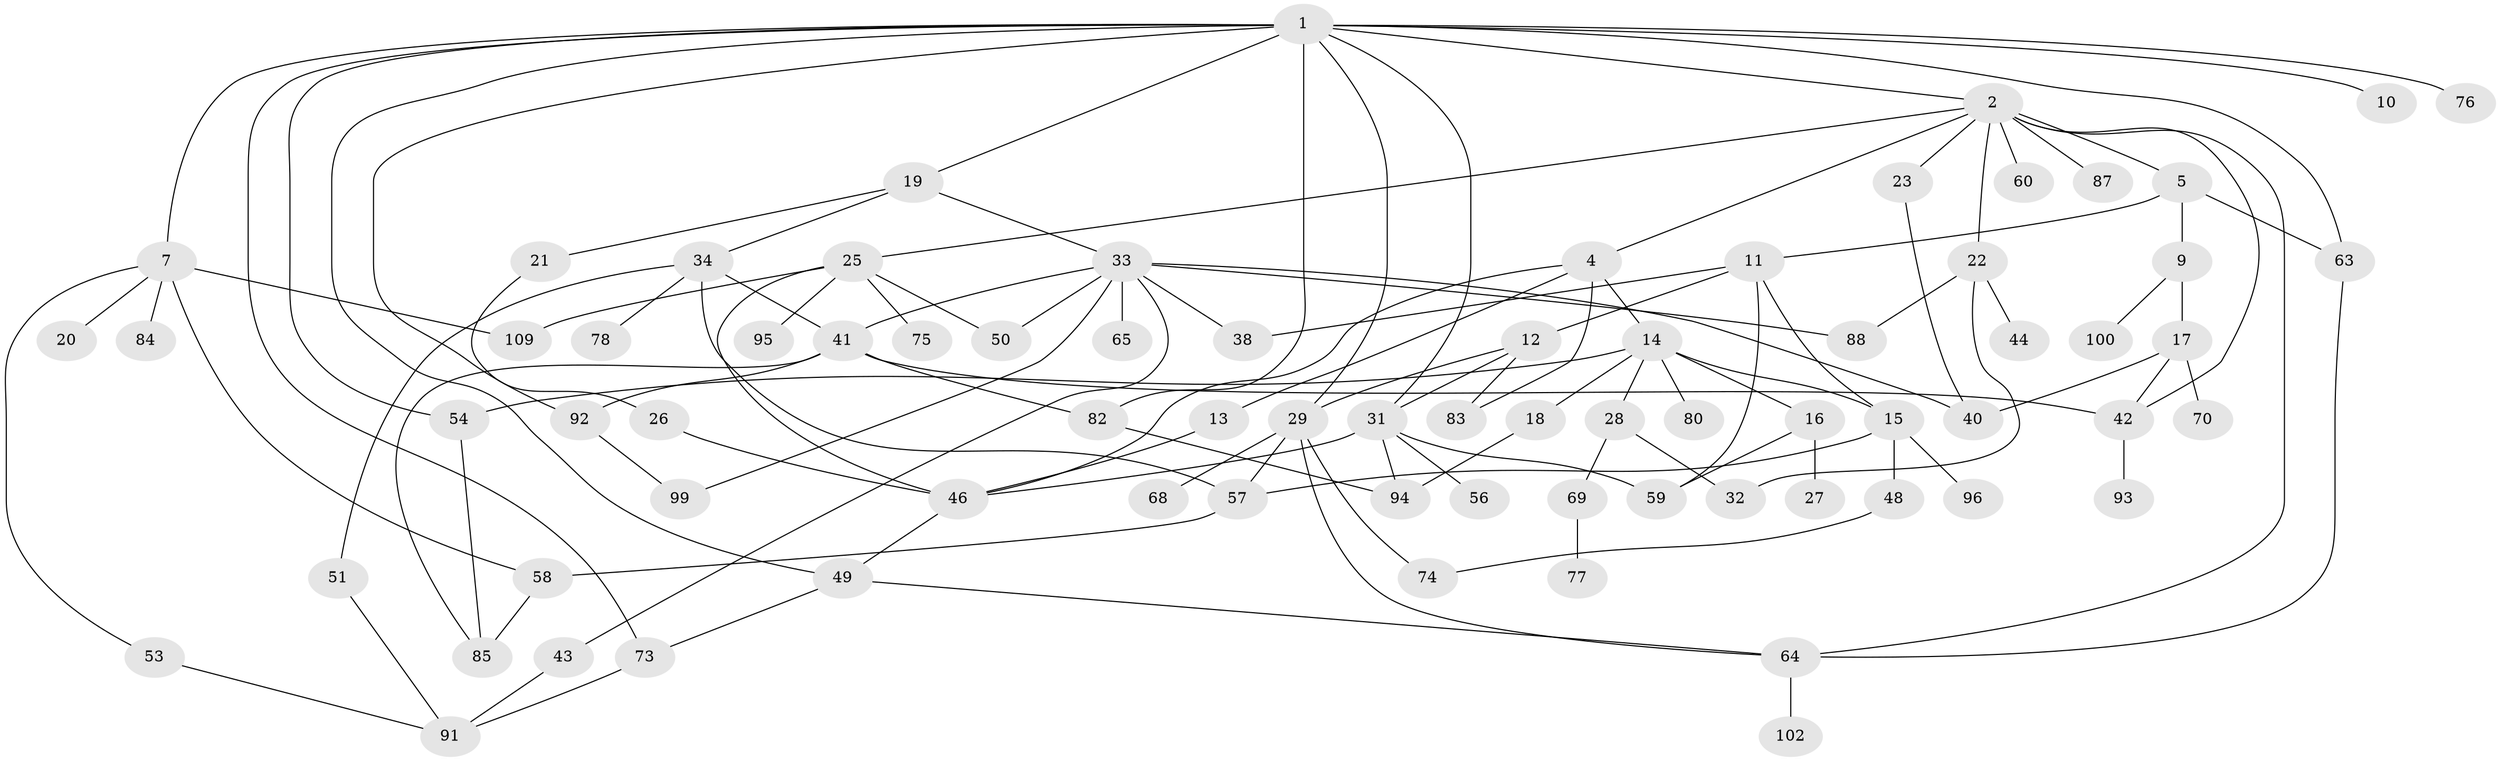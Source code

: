 // Generated by graph-tools (version 1.1) at 2025/51/02/27/25 19:51:36]
// undirected, 76 vertices, 116 edges
graph export_dot {
graph [start="1"]
  node [color=gray90,style=filled];
  1 [super="+3"];
  2 [super="+6"];
  4 [super="+8"];
  5;
  7 [super="+24"];
  9 [super="+72"];
  10;
  11 [super="+67"];
  12 [super="+52"];
  13;
  14 [super="+30"];
  15 [super="+62"];
  16;
  17 [super="+47"];
  18;
  19 [super="+35"];
  20;
  21;
  22 [super="+45"];
  23;
  25 [super="+81"];
  26;
  27;
  28 [super="+66"];
  29 [super="+36"];
  31 [super="+37"];
  32;
  33 [super="+39"];
  34 [super="+86"];
  38 [super="+55"];
  40 [super="+105"];
  41 [super="+71"];
  42;
  43;
  44;
  46 [super="+61"];
  48 [super="+104"];
  49 [super="+89"];
  50;
  51 [super="+90"];
  53;
  54;
  56 [super="+107"];
  57;
  58;
  59;
  60;
  63;
  64;
  65;
  68;
  69 [super="+79"];
  70;
  73 [super="+108"];
  74;
  75;
  76;
  77 [super="+106"];
  78;
  80;
  82 [super="+103"];
  83 [super="+110"];
  84;
  85 [super="+97"];
  87;
  88;
  91 [super="+98"];
  92 [super="+111"];
  93;
  94 [super="+101"];
  95;
  96;
  99;
  100;
  102;
  109;
  1 -- 2;
  1 -- 7;
  1 -- 19;
  1 -- 29;
  1 -- 49;
  1 -- 54;
  1 -- 63;
  1 -- 73;
  1 -- 76;
  1 -- 82 [weight=2];
  1 -- 31;
  1 -- 10;
  1 -- 92;
  2 -- 4;
  2 -- 5;
  2 -- 22;
  2 -- 42;
  2 -- 64;
  2 -- 87;
  2 -- 23;
  2 -- 25;
  2 -- 60;
  4 -- 13;
  4 -- 83;
  4 -- 46;
  4 -- 14;
  5 -- 9;
  5 -- 11;
  5 -- 63;
  7 -- 20;
  7 -- 84;
  7 -- 58;
  7 -- 53;
  7 -- 109;
  9 -- 17;
  9 -- 100;
  11 -- 12;
  11 -- 15;
  11 -- 38;
  11 -- 59;
  12 -- 31;
  12 -- 29;
  12 -- 83;
  13 -- 46;
  14 -- 16;
  14 -- 18;
  14 -- 28;
  14 -- 80;
  14 -- 54;
  14 -- 15;
  15 -- 48;
  15 -- 96;
  15 -- 57;
  16 -- 27;
  16 -- 59;
  17 -- 42;
  17 -- 70;
  17 -- 40;
  18 -- 94;
  19 -- 21;
  19 -- 33;
  19 -- 34;
  21 -- 26;
  22 -- 32;
  22 -- 44;
  22 -- 88;
  23 -- 40;
  25 -- 75;
  25 -- 95;
  25 -- 50;
  25 -- 109;
  25 -- 46;
  26 -- 46;
  28 -- 32;
  28 -- 69;
  29 -- 57;
  29 -- 68;
  29 -- 64;
  29 -- 74;
  31 -- 46;
  31 -- 94;
  31 -- 59;
  31 -- 56;
  33 -- 99;
  33 -- 65;
  33 -- 50;
  33 -- 40;
  33 -- 41;
  33 -- 43;
  33 -- 88;
  33 -- 38;
  34 -- 51;
  34 -- 78;
  34 -- 57;
  34 -- 41;
  41 -- 85;
  41 -- 42;
  41 -- 82;
  41 -- 92;
  42 -- 93;
  43 -- 91;
  46 -- 49;
  48 -- 74;
  49 -- 64;
  49 -- 73;
  51 -- 91;
  53 -- 91;
  54 -- 85;
  57 -- 58;
  58 -- 85;
  63 -- 64;
  64 -- 102;
  69 -- 77;
  73 -- 91;
  82 -- 94;
  92 -- 99;
}
